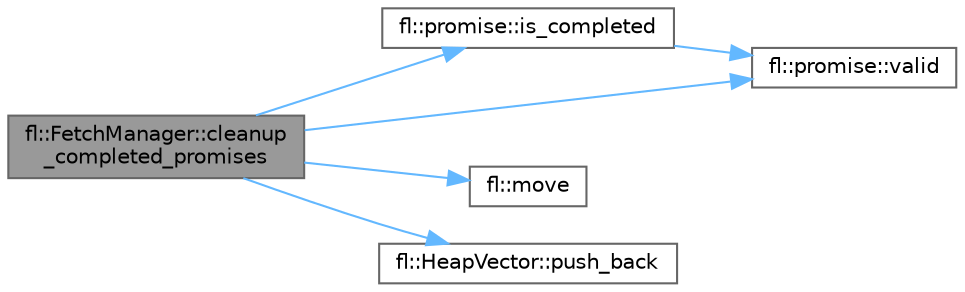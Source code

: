 digraph "fl::FetchManager::cleanup_completed_promises"
{
 // INTERACTIVE_SVG=YES
 // LATEX_PDF_SIZE
  bgcolor="transparent";
  edge [fontname=Helvetica,fontsize=10,labelfontname=Helvetica,labelfontsize=10];
  node [fontname=Helvetica,fontsize=10,shape=box,height=0.2,width=0.4];
  rankdir="LR";
  Node1 [id="Node000001",label="fl::FetchManager::cleanup\l_completed_promises",height=0.2,width=0.4,color="gray40", fillcolor="grey60", style="filled", fontcolor="black",tooltip=" "];
  Node1 -> Node2 [id="edge1_Node000001_Node000002",color="steelblue1",style="solid",tooltip=" "];
  Node2 [id="Node000002",label="fl::promise::is_completed",height=0.2,width=0.4,color="grey40", fillcolor="white", style="filled",URL="$d1/d21/classfl_1_1promise_afd67743e54c389fdb8e8662b545018c4.html#afd67743e54c389fdb8e8662b545018c4",tooltip="Check if promise is completed (resolved or rejected)"];
  Node2 -> Node3 [id="edge2_Node000002_Node000003",color="steelblue1",style="solid",tooltip=" "];
  Node3 [id="Node000003",label="fl::promise::valid",height=0.2,width=0.4,color="grey40", fillcolor="white", style="filled",URL="$d1/d21/classfl_1_1promise_a912aa98a2d3d942da9a902f518d57a1a.html#a912aa98a2d3d942da9a902f518d57a1a",tooltip="Check if promise is valid."];
  Node1 -> Node4 [id="edge3_Node000001_Node000004",color="steelblue1",style="solid",tooltip=" "];
  Node4 [id="Node000004",label="fl::move",height=0.2,width=0.4,color="grey40", fillcolor="white", style="filled",URL="$d4/d36/namespacefl_a0445ddcae69ac4e524ec18098eb84dbf.html#a0445ddcae69ac4e524ec18098eb84dbf",tooltip=" "];
  Node1 -> Node5 [id="edge4_Node000001_Node000005",color="steelblue1",style="solid",tooltip=" "];
  Node5 [id="Node000005",label="fl::HeapVector::push_back",height=0.2,width=0.4,color="grey40", fillcolor="white", style="filled",URL="$db/ddd/classfl_1_1_heap_vector_adf7d4744fc743896550a1b12b18972db.html#adf7d4744fc743896550a1b12b18972db",tooltip=" "];
  Node1 -> Node3 [id="edge5_Node000001_Node000003",color="steelblue1",style="solid",tooltip=" "];
}
